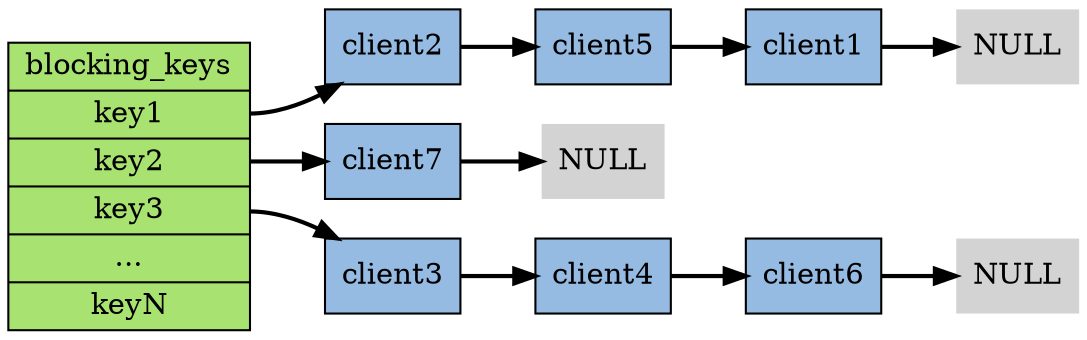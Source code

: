 digraph db_blocking_keys {

    rankdir = LR;

    node [shape = record, style = filled];

    edge [style = bold];

    // keys

    blocking_keys [label = "blocking_keys |<key1> key1 |<key2> key2 |<key3> key3 | ... |<keyN> keyN", fillcolor = "#A8E270"];

    // clients blocking for key1
    client1 [label = "client1", fillcolor = "#95BBE3"];
    client5 [label = "client5", fillcolor = "#95BBE3"];
    client2 [label = "client2", fillcolor = "#95BBE3"];
    null_1 [label = "NULL", shape=plaintext];
    
    blocking_keys:key1 -> client2;
    client2 -> client5;
    client5 -> client1;
    client1 -> null_1;

    // clients blocking for key2
    client7 [label = "client7", fillcolor = "#95BBE3"];
    null_2 [label = "NULL", shape=plaintext];

    blocking_keys:key2 -> client7;
    client7 -> null_2;

    // key3

    client3 [label = "client3", fillcolor = "#95BBE3"];
    client4 [label = "client4", fillcolor = "#95BBE3"];
    client6 [label = "client6", fillcolor = "#95BBE3"];
    null_3 [label = "NULL", shape=plaintext];

    blocking_keys:key3 -> client3;
    client3 -> client4;
    client4 -> client6;
    client6 -> null_3;
}
